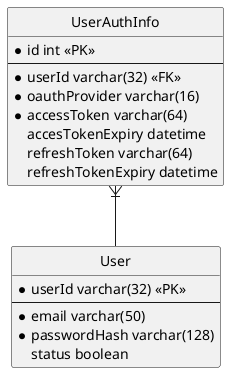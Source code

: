 @startuml

' hide the spot
hide circle

entity "User" as users {
  * userId varchar(32) <<PK>>
  --
  * email varchar(50)
  * passwordHash varchar(128)
  status boolean
}

entity "UserAuthInfo" as oauthInfo {
  * id int <<PK>>
  --
  * userId varchar(32) <<FK>>
  * oauthProvider varchar(16)
  * accessToken varchar(64)
  accesTokenExpiry datetime
  refreshToken varchar(64)
  refreshTokenExpiry datetime
}

oauthInfo }|-- users

@enduml